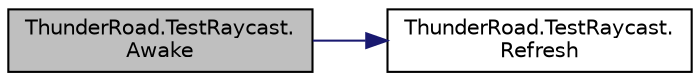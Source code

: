 digraph "ThunderRoad.TestRaycast.Awake"
{
 // LATEX_PDF_SIZE
  edge [fontname="Helvetica",fontsize="10",labelfontname="Helvetica",labelfontsize="10"];
  node [fontname="Helvetica",fontsize="10",shape=record];
  rankdir="LR";
  Node1 [label="ThunderRoad.TestRaycast.\lAwake",height=0.2,width=0.4,color="black", fillcolor="grey75", style="filled", fontcolor="black",tooltip="Awakes this instance."];
  Node1 -> Node2 [color="midnightblue",fontsize="10",style="solid",fontname="Helvetica"];
  Node2 [label="ThunderRoad.TestRaycast.\lRefresh",height=0.2,width=0.4,color="black", fillcolor="white", style="filled",URL="$class_thunder_road_1_1_test_raycast.html#a2cbfddbb327fb25a573aafec1c1b9a30",tooltip="Refreshes this instance."];
}
